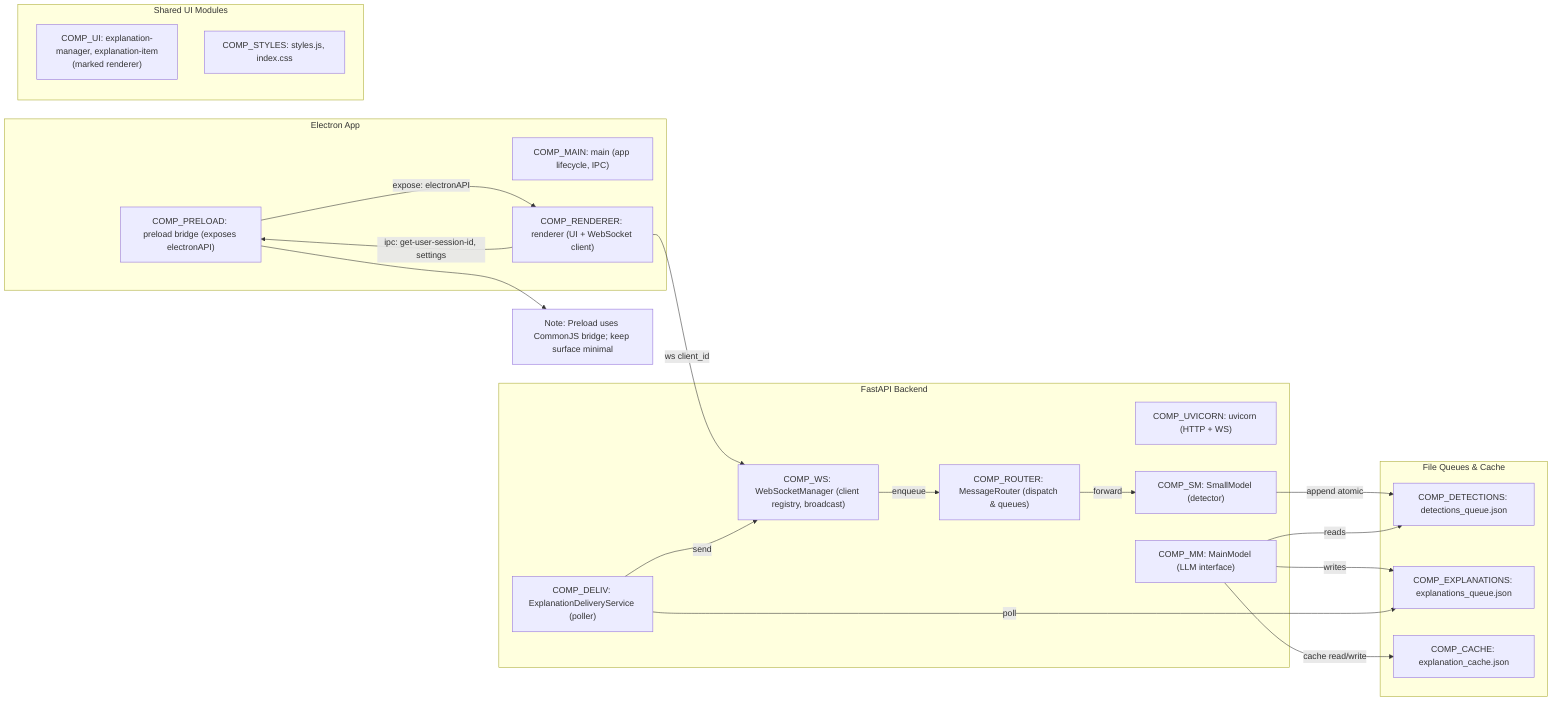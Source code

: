 %% Architecture: Component Diagram (Frontend / Backend Modules)
%% Filename: diagrams/architecture-components.mermaid
%% IDs use COMP_ prefix for clarity.

graph LR;
    %% Theme vars can be injected at render time; keep source neutral.

    subgraph COMP_ELECTRON[Electron App]
        direction TB
        COMP_MAIN["COMP_MAIN: main (app lifecycle, IPC)"]
        COMP_PRELOAD["COMP_PRELOAD: preload bridge (exposes electronAPI)"]
        COMP_RENDERER["COMP_RENDERER: renderer (UI + WebSocket client)"]
    end

    subgraph COMP_SHARED[Shared UI Modules]
        direction TB
        COMP_UI["COMP_UI: explanation-manager, explanation-item
(marked renderer)"]
        COMP_STYLES["COMP_STYLES: styles.js, index.css"]
    end

    subgraph COMP_BACKEND[FastAPI Backend]
        direction TB
        COMP_UVICORN["COMP_UVICORN: uvicorn (HTTP + WS)"]
        COMP_WS["COMP_WS: WebSocketManager (client registry, broadcast)"]
        COMP_ROUTER["COMP_ROUTER: MessageRouter (dispatch & queues)"]
        COMP_DELIV["COMP_DELIV: ExplanationDeliveryService (poller)"]
        COMP_MM["COMP_MM: MainModel (LLM interface)"]
        COMP_SM["COMP_SM: SmallModel (detector)"]
    end

    subgraph COMP_QUEUES[File Queues & Cache]
        direction TB
        COMP_DETECTIONS["COMP_DETECTIONS: detections_queue.json"]
        COMP_EXPLANATIONS["COMP_EXPLANATIONS: explanations_queue.json"]
        COMP_CACHE["COMP_CACHE: explanation_cache.json"]
    end

    %% Interfaces / Connections
    COMP_RENDERER -->|ipc: get-user-session-id, settings| COMP_PRELOAD
    COMP_PRELOAD -->|expose: electronAPI| COMP_RENDERER
    COMP_RENDERER -->|ws client_id| COMP_WS

    COMP_WS -->|enqueue| COMP_ROUTER
    COMP_ROUTER -->|forward| COMP_SM
    COMP_SM -->|append atomic| COMP_DETECTIONS

    COMP_MM -->|reads| COMP_DETECTIONS
    COMP_MM -->|writes| COMP_EXPLANATIONS
    COMP_MM -->|cache read/write| COMP_CACHE

    COMP_DELIV -->|poll| COMP_EXPLANATIONS
    COMP_DELIV -->|send| COMP_WS

    %% Notes
    NOTE_IPC["Note: Preload uses CommonJS bridge; keep surface minimal"]
    COMP_PRELOAD --> NOTE_IPC

    %% Styling hints (for reviewers):
    %% - Use COMP_ prefix for ids; keep labels short; place interfaces on edges.
